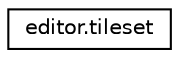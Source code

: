 digraph "Graphical Class Hierarchy"
{
 // LATEX_PDF_SIZE
  edge [fontname="Helvetica",fontsize="10",labelfontname="Helvetica",labelfontsize="10"];
  node [fontname="Helvetica",fontsize="10",shape=record];
  rankdir="LR";
  Node0 [label="editor.tileset",height=0.2,width=0.4,color="black", fillcolor="white", style="filled",URL="$classeditor_1_1tileset.html",tooltip=" "];
}
